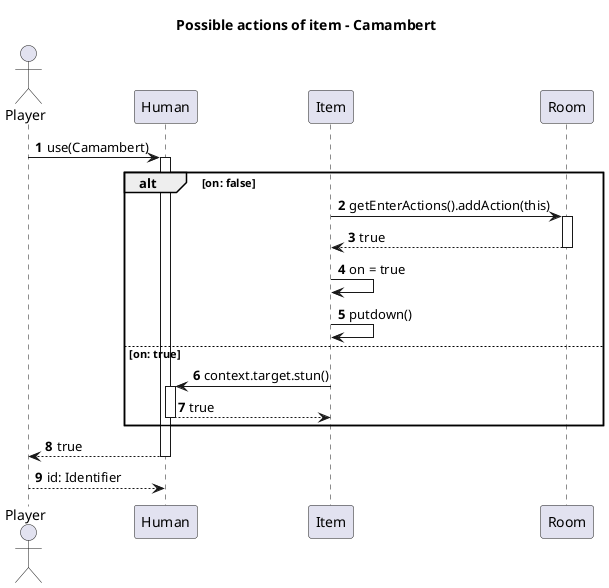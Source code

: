 @startuml
'https://plantuml.com/sequence-diagram

title Possible actions of item - Camambert
autonumber

Actor Player as p
participant Human as h
participant Item as i
participant Room as r

p -> h: use(Camambert)
activate h

alt on: false
i -> r: getEnterActions().addAction(this)
activate r
return true
i -> i: on = true
i -> i: putdown()
else on: true
i -> h: context.target.stun()
activate h
return true
end

return true
return id: Identifier


@enduml